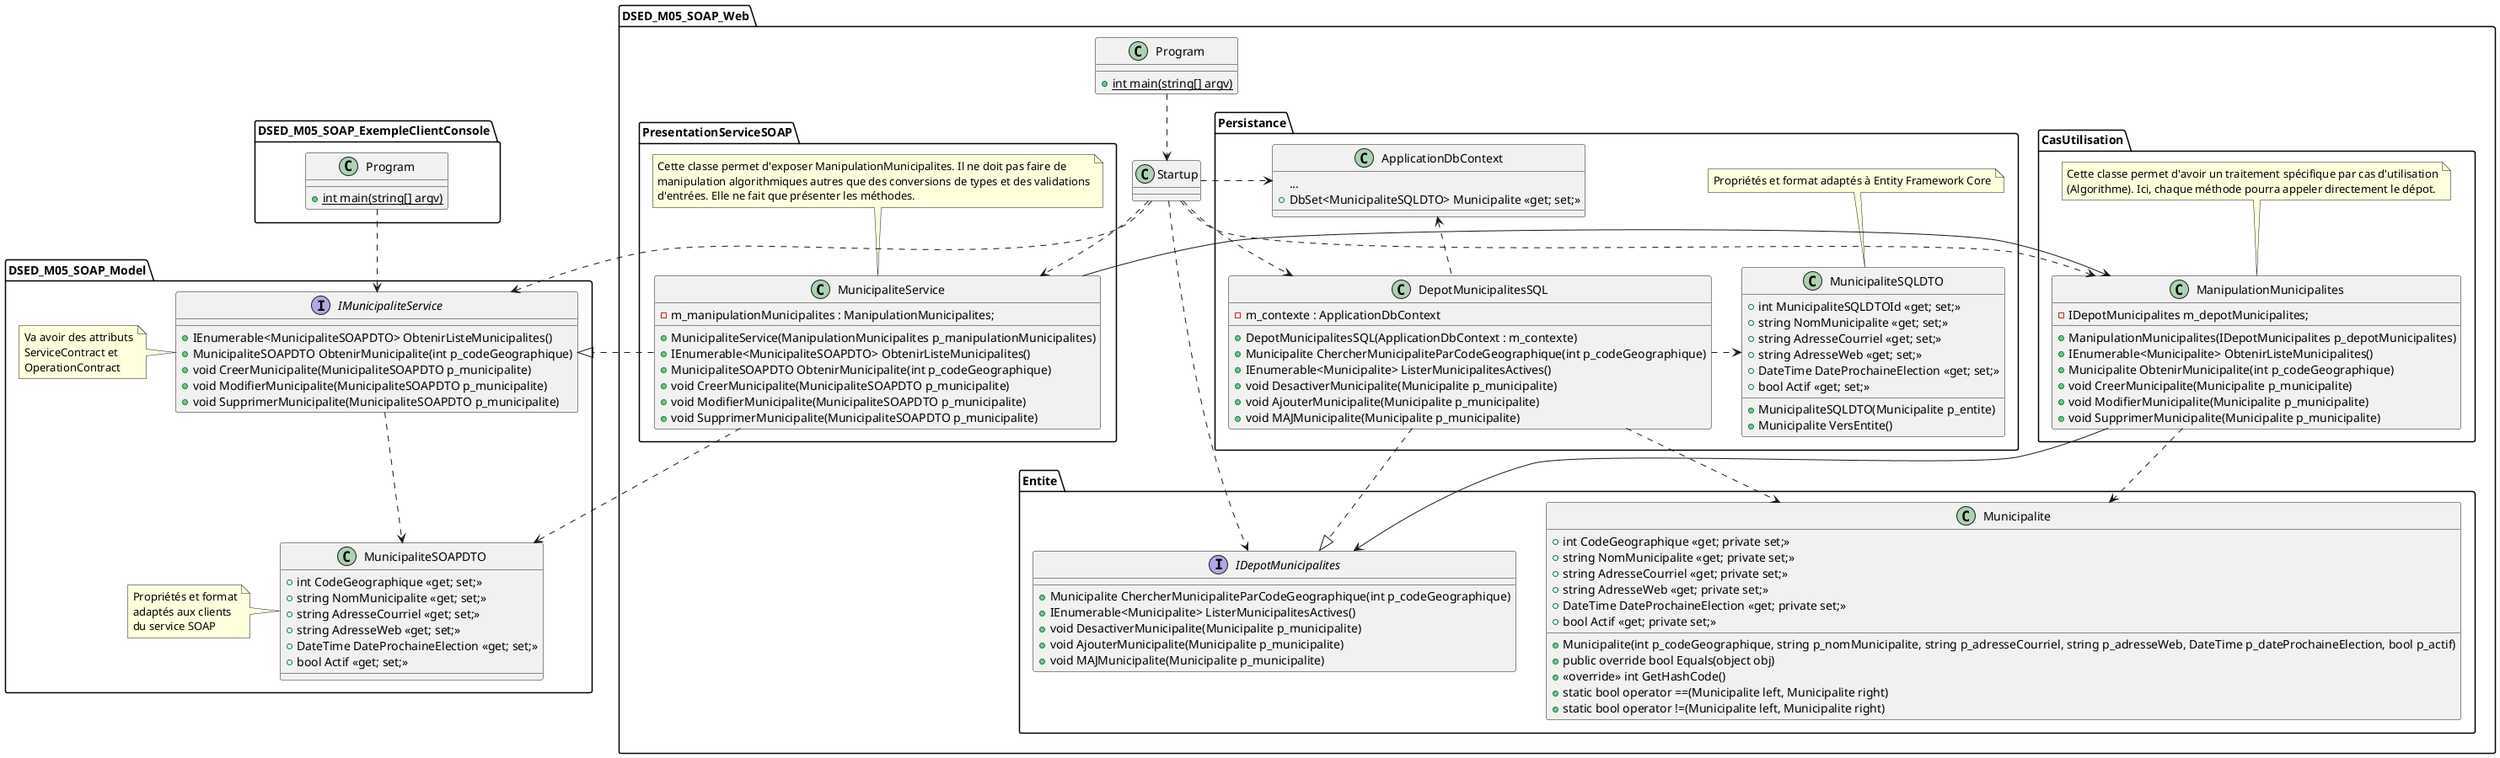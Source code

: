 @startuml
set namespaceSeparator ::

package DSED_M05_SOAP_Web {
    namespace Entite {
        class Municipalite {
            + int CodeGeographique << get; private set; >>
            + string NomMunicipalite << get; private set; >>
            + string AdresseCourriel << get; private set; >>
            + string AdresseWeb << get; private set; >>
            + DateTime DateProchaineElection << get; private set; >>
            + bool Actif << get; private set; >>
            + Municipalite(int p_codeGeographique, string p_nomMunicipalite, string p_adresseCourriel, string p_adresseWeb, DateTime p_dateProchaineElection, bool p_actif)
            + public override bool Equals(object obj)
            + <<override>> int GetHashCode()
            + static bool operator ==(Municipalite left, Municipalite right)
            + static bool operator !=(Municipalite left, Municipalite right)
        }

        interface IDepotMunicipalites {
            + Municipalite ChercherMunicipaliteParCodeGeographique(int p_codeGeographique)
            + IEnumerable<Municipalite> ListerMunicipalitesActives()
            + void DesactiverMunicipalite(Municipalite p_municipalite)
            + void AjouterMunicipalite(Municipalite p_municipalite)
            + void MAJMunicipalite(Municipalite p_municipalite)
        }
    }

    namespace CasUtilisation {
        class ManipulationMunicipalites {
            - IDepotMunicipalites m_depotMunicipalites;
            + ManipulationMunicipalites(IDepotMunicipalites p_depotMunicipalites)
            + IEnumerable<Municipalite> ObtenirListeMunicipalites()
            + Municipalite ObtenirMunicipalite(int p_codeGeographique)
            + void CreerMunicipalite(Municipalite p_municipalite)
            + void ModifierMunicipalite(Municipalite p_municipalite)
            + void SupprimerMunicipalite(Municipalite p_municipalite)
        }
        note top of ManipulationMunicipalites: Cette classe permet d'avoir un traitement spécifique par cas d'utilisation\n(Algorithme). Ici, chaque méthode pourra appeler directement le dépot.
    }
    
    namespace PresentationServiceSOAP {
        class MunicipaliteService {
            - m_manipulationMunicipalites : ManipulationMunicipalites;
            + MunicipaliteService(ManipulationMunicipalites p_manipulationMunicipalites)
            + IEnumerable<MunicipaliteSOAPDTO> ObtenirListeMunicipalites()
            + MunicipaliteSOAPDTO ObtenirMunicipalite(int p_codeGeographique)
            + void CreerMunicipalite(MunicipaliteSOAPDTO p_municipalite)
            + void ModifierMunicipalite(MunicipaliteSOAPDTO p_municipalite)
            + void SupprimerMunicipalite(MunicipaliteSOAPDTO p_municipalite)
        }
        note top of MunicipaliteService: Cette classe permet d'exposer ManipulationMunicipalites. Il ne doit pas faire de\nmanipulation algorithmiques autres que des conversions de types et des validations\nd'entrées. Elle ne fait que présenter les méthodes.
    }

    namespace Persistance {
        class MunicipaliteSQLDTO {
            + int MunicipaliteSQLDTOId << get; set; >>
            + string NomMunicipalite << get; set; >>
            + string AdresseCourriel << get; set; >>
            + string AdresseWeb << get; set; >>
            + DateTime DateProchaineElection << get; set; >>
            + bool Actif << get; set; >>
            + MunicipaliteSQLDTO(Municipalite p_entite)
            + Municipalite VersEntite()
        }
        note top of MunicipaliteSQLDTO: Propriétés et format adaptés à Entity Framework Core
        
        class DepotMunicipalitesSQL {
            - m_contexte : ApplicationDbContext
            + DepotMunicipalitesSQL(ApplicationDbContext : m_contexte)
            + Municipalite ChercherMunicipaliteParCodeGeographique(int p_codeGeographique)
            + IEnumerable<Municipalite> ListerMunicipalitesActives()
            + void DesactiverMunicipalite(Municipalite p_municipalite)
            + void AjouterMunicipalite(Municipalite p_municipalite)
            + void MAJMunicipalite(Municipalite p_municipalite)
        }
        class ApplicationDbContext {
            ...
            + DbSet<MunicipaliteSQLDTO> Municipalite <<get; set;>>
        }

    DepotMunicipalitesSQL .> MunicipaliteSQLDTO
    DepotMunicipalitesSQL .u.> ApplicationDbContext
    }

    class Startup {}

    class Program {
        + {static} int main(string[] argv)
    }

    Program ..> Startup
    Startup ..> Persistance::DepotMunicipalitesSQL
    Startup .> Persistance::ApplicationDbContext
    Startup ..> Entite::IDepotMunicipalites
    Startup ..> CasUtilisation::ManipulationMunicipalites
    Startup ..> PresentationServiceSOAP::MunicipaliteService
    CasUtilisation::ManipulationMunicipalites --> Entite::IDepotMunicipalites
    CasUtilisation::ManipulationMunicipalites ..> Entite::Municipalite
    PresentationServiceSOAP::MunicipaliteService -> CasUtilisation::ManipulationMunicipalites
    Persistance::DepotMunicipalitesSQL .|> Entite::IDepotMunicipalites
    Persistance::DepotMunicipalitesSQL ..> Entite::Municipalite
}

together {
    package DSED_M05_SOAP_Model {
        interface IMunicipaliteService {
            + IEnumerable<MunicipaliteSOAPDTO> ObtenirListeMunicipalites()
            + MunicipaliteSOAPDTO ObtenirMunicipalite(int p_codeGeographique)
            + void CreerMunicipalite(MunicipaliteSOAPDTO p_municipalite)
            + void ModifierMunicipalite(MunicipaliteSOAPDTO p_municipalite)
            + void SupprimerMunicipalite(MunicipaliteSOAPDTO p_municipalite)
        }
        note left of IMunicipaliteService: Va avoir des attributs\nServiceContract et\nOperationContract
    
        class MunicipaliteSOAPDTO {
            + int CodeGeographique << get; set; >>
            + string NomMunicipalite << get; set; >>
            + string AdresseCourriel << get; set; >>
            + string AdresseWeb << get; set; >>
            + DateTime DateProchaineElection << get; set; >>
            + bool Actif << get; set; >>
        }
        note left of MunicipaliteSOAPDTO: Propriétés et format\nadaptés aux clients\ndu service SOAP
    
        IMunicipaliteService ..> MunicipaliteSOAPDTO
    }
    
    package DSED_M05_SOAP_ExempleClientConsole {
        class Program {
            + {static} int main(string[] argv)
        }
    }
}

DSED_M05_SOAP_Web::Startup .> DSED_M05_SOAP_Model::IMunicipaliteService
DSED_M05_SOAP_Web::PresentationServiceSOAP::MunicipaliteService .|> DSED_M05_SOAP_Model::IMunicipaliteService
DSED_M05_SOAP_Web::PresentationServiceSOAP::MunicipaliteService ..> DSED_M05_SOAP_Model::MunicipaliteSOAPDTO
DSED_M05_SOAP_ExempleClientConsole::Program ..> DSED_M05_SOAP_Model::IMunicipaliteService
@enduml
